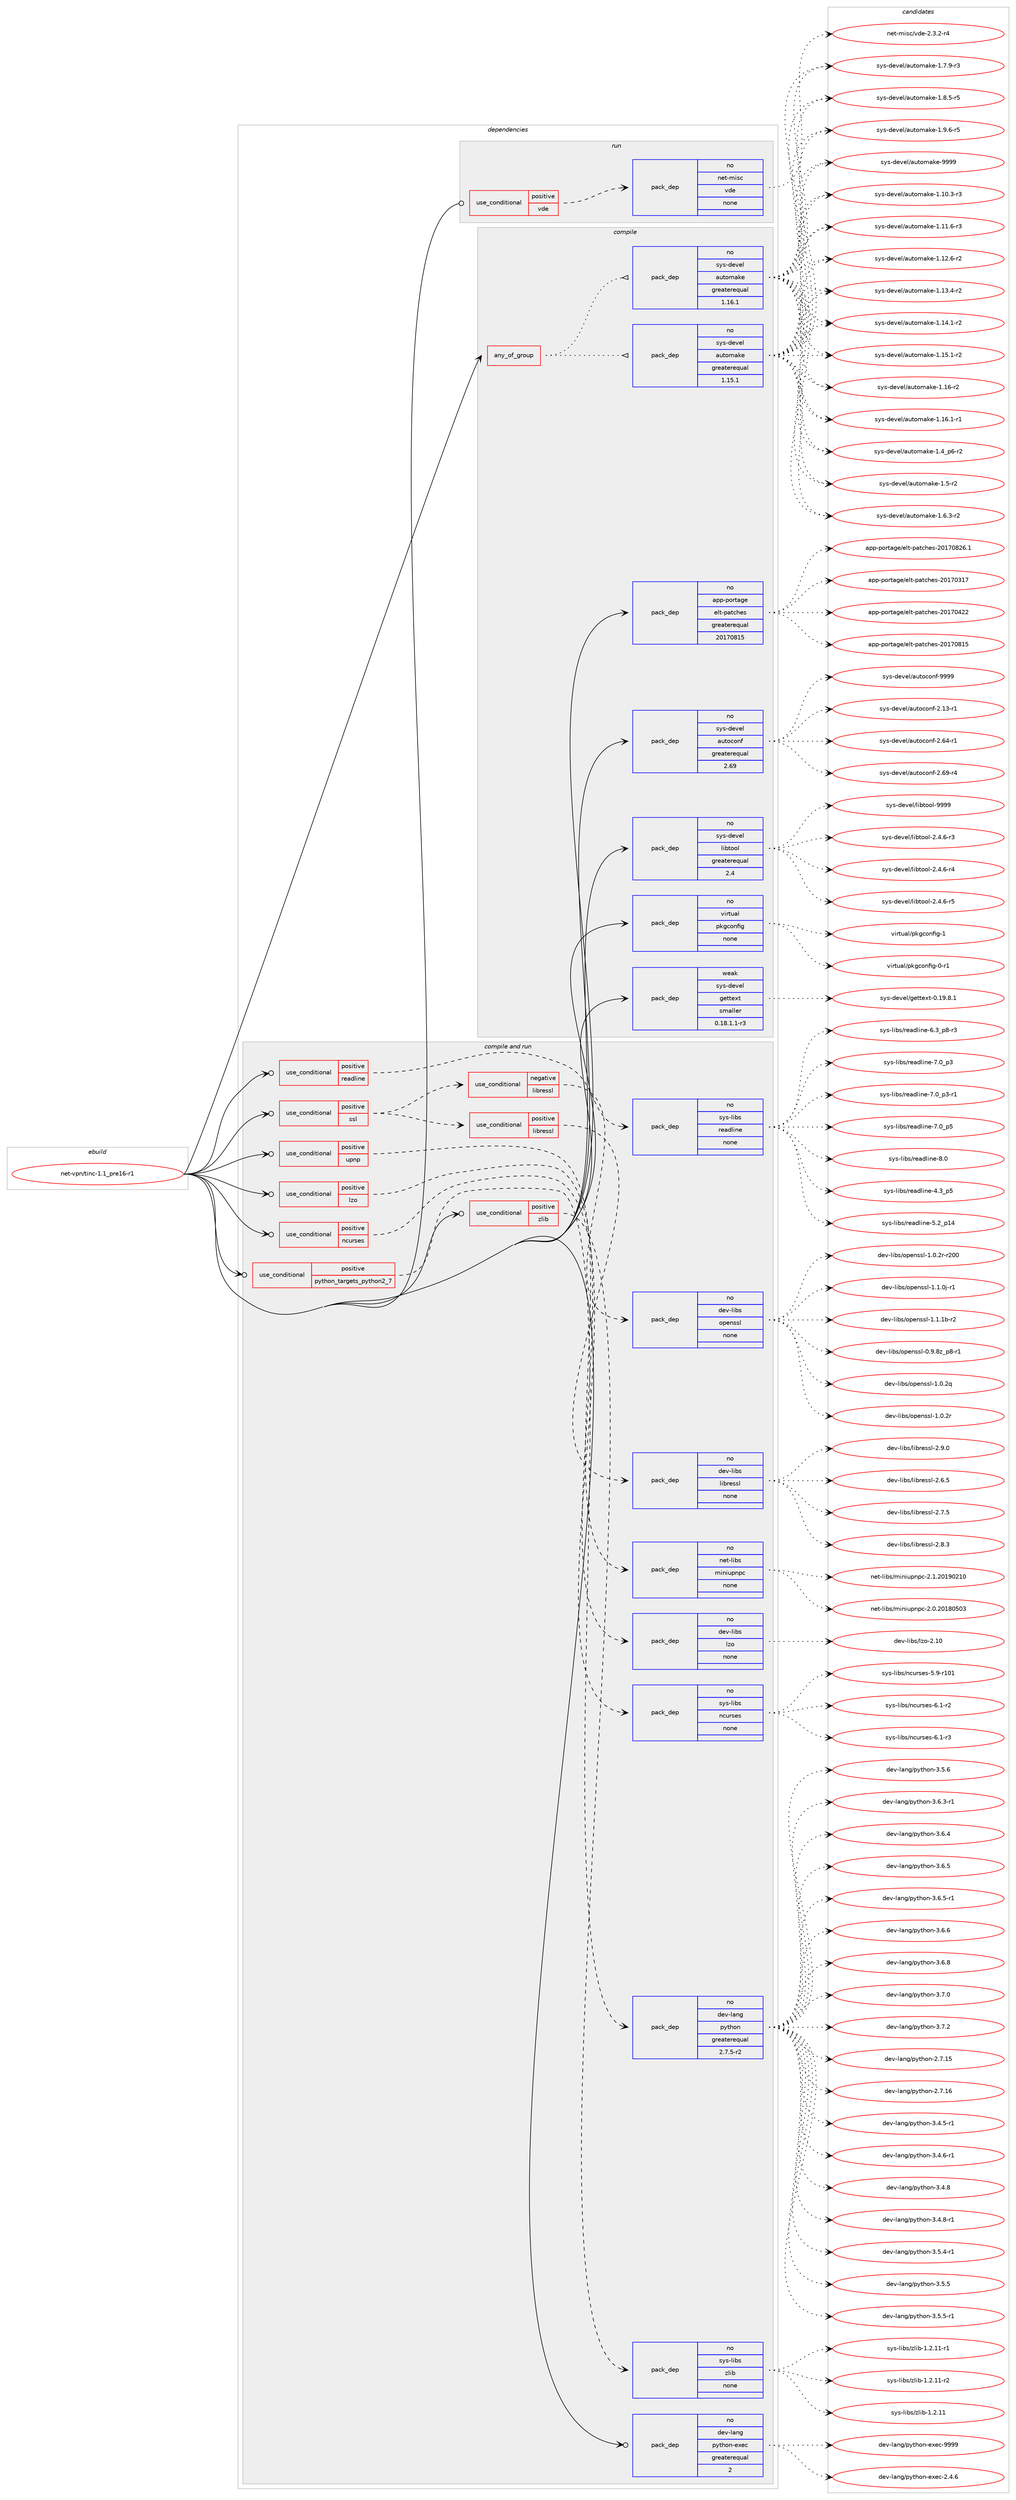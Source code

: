 digraph prolog {

# *************
# Graph options
# *************

newrank=true;
concentrate=true;
compound=true;
graph [rankdir=LR,fontname=Helvetica,fontsize=10,ranksep=1.5];#, ranksep=2.5, nodesep=0.2];
edge  [arrowhead=vee];
node  [fontname=Helvetica,fontsize=10];

# **********
# The ebuild
# **********

subgraph cluster_leftcol {
color=gray;
rank=same;
label=<<i>ebuild</i>>;
id [label="net-vpn/tinc-1.1_pre16-r1", color=red, width=4, href="../net-vpn/tinc-1.1_pre16-r1.svg"];
}

# ****************
# The dependencies
# ****************

subgraph cluster_midcol {
color=gray;
label=<<i>dependencies</i>>;
subgraph cluster_compile {
fillcolor="#eeeeee";
style=filled;
label=<<i>compile</i>>;
subgraph any26641 {
dependency1679288 [label=<<TABLE BORDER="0" CELLBORDER="1" CELLSPACING="0" CELLPADDING="4"><TR><TD CELLPADDING="10">any_of_group</TD></TR></TABLE>>, shape=none, color=red];subgraph pack1200830 {
dependency1679289 [label=<<TABLE BORDER="0" CELLBORDER="1" CELLSPACING="0" CELLPADDING="4" WIDTH="220"><TR><TD ROWSPAN="6" CELLPADDING="30">pack_dep</TD></TR><TR><TD WIDTH="110">no</TD></TR><TR><TD>sys-devel</TD></TR><TR><TD>automake</TD></TR><TR><TD>greaterequal</TD></TR><TR><TD>1.16.1</TD></TR></TABLE>>, shape=none, color=blue];
}
dependency1679288:e -> dependency1679289:w [weight=20,style="dotted",arrowhead="oinv"];
subgraph pack1200831 {
dependency1679290 [label=<<TABLE BORDER="0" CELLBORDER="1" CELLSPACING="0" CELLPADDING="4" WIDTH="220"><TR><TD ROWSPAN="6" CELLPADDING="30">pack_dep</TD></TR><TR><TD WIDTH="110">no</TD></TR><TR><TD>sys-devel</TD></TR><TR><TD>automake</TD></TR><TR><TD>greaterequal</TD></TR><TR><TD>1.15.1</TD></TR></TABLE>>, shape=none, color=blue];
}
dependency1679288:e -> dependency1679290:w [weight=20,style="dotted",arrowhead="oinv"];
}
id:e -> dependency1679288:w [weight=20,style="solid",arrowhead="vee"];
subgraph pack1200832 {
dependency1679291 [label=<<TABLE BORDER="0" CELLBORDER="1" CELLSPACING="0" CELLPADDING="4" WIDTH="220"><TR><TD ROWSPAN="6" CELLPADDING="30">pack_dep</TD></TR><TR><TD WIDTH="110">no</TD></TR><TR><TD>app-portage</TD></TR><TR><TD>elt-patches</TD></TR><TR><TD>greaterequal</TD></TR><TR><TD>20170815</TD></TR></TABLE>>, shape=none, color=blue];
}
id:e -> dependency1679291:w [weight=20,style="solid",arrowhead="vee"];
subgraph pack1200833 {
dependency1679292 [label=<<TABLE BORDER="0" CELLBORDER="1" CELLSPACING="0" CELLPADDING="4" WIDTH="220"><TR><TD ROWSPAN="6" CELLPADDING="30">pack_dep</TD></TR><TR><TD WIDTH="110">no</TD></TR><TR><TD>sys-devel</TD></TR><TR><TD>autoconf</TD></TR><TR><TD>greaterequal</TD></TR><TR><TD>2.69</TD></TR></TABLE>>, shape=none, color=blue];
}
id:e -> dependency1679292:w [weight=20,style="solid",arrowhead="vee"];
subgraph pack1200834 {
dependency1679293 [label=<<TABLE BORDER="0" CELLBORDER="1" CELLSPACING="0" CELLPADDING="4" WIDTH="220"><TR><TD ROWSPAN="6" CELLPADDING="30">pack_dep</TD></TR><TR><TD WIDTH="110">no</TD></TR><TR><TD>sys-devel</TD></TR><TR><TD>libtool</TD></TR><TR><TD>greaterequal</TD></TR><TR><TD>2.4</TD></TR></TABLE>>, shape=none, color=blue];
}
id:e -> dependency1679293:w [weight=20,style="solid",arrowhead="vee"];
subgraph pack1200835 {
dependency1679294 [label=<<TABLE BORDER="0" CELLBORDER="1" CELLSPACING="0" CELLPADDING="4" WIDTH="220"><TR><TD ROWSPAN="6" CELLPADDING="30">pack_dep</TD></TR><TR><TD WIDTH="110">no</TD></TR><TR><TD>virtual</TD></TR><TR><TD>pkgconfig</TD></TR><TR><TD>none</TD></TR><TR><TD></TD></TR></TABLE>>, shape=none, color=blue];
}
id:e -> dependency1679294:w [weight=20,style="solid",arrowhead="vee"];
subgraph pack1200836 {
dependency1679295 [label=<<TABLE BORDER="0" CELLBORDER="1" CELLSPACING="0" CELLPADDING="4" WIDTH="220"><TR><TD ROWSPAN="6" CELLPADDING="30">pack_dep</TD></TR><TR><TD WIDTH="110">weak</TD></TR><TR><TD>sys-devel</TD></TR><TR><TD>gettext</TD></TR><TR><TD>smaller</TD></TR><TR><TD>0.18.1.1-r3</TD></TR></TABLE>>, shape=none, color=blue];
}
id:e -> dependency1679295:w [weight=20,style="solid",arrowhead="vee"];
}
subgraph cluster_compileandrun {
fillcolor="#eeeeee";
style=filled;
label=<<i>compile and run</i>>;
subgraph cond450978 {
dependency1679296 [label=<<TABLE BORDER="0" CELLBORDER="1" CELLSPACING="0" CELLPADDING="4"><TR><TD ROWSPAN="3" CELLPADDING="10">use_conditional</TD></TR><TR><TD>positive</TD></TR><TR><TD>lzo</TD></TR></TABLE>>, shape=none, color=red];
subgraph pack1200837 {
dependency1679297 [label=<<TABLE BORDER="0" CELLBORDER="1" CELLSPACING="0" CELLPADDING="4" WIDTH="220"><TR><TD ROWSPAN="6" CELLPADDING="30">pack_dep</TD></TR><TR><TD WIDTH="110">no</TD></TR><TR><TD>dev-libs</TD></TR><TR><TD>lzo</TD></TR><TR><TD>none</TD></TR><TR><TD></TD></TR></TABLE>>, shape=none, color=blue];
}
dependency1679296:e -> dependency1679297:w [weight=20,style="dashed",arrowhead="vee"];
}
id:e -> dependency1679296:w [weight=20,style="solid",arrowhead="odotvee"];
subgraph cond450979 {
dependency1679298 [label=<<TABLE BORDER="0" CELLBORDER="1" CELLSPACING="0" CELLPADDING="4"><TR><TD ROWSPAN="3" CELLPADDING="10">use_conditional</TD></TR><TR><TD>positive</TD></TR><TR><TD>ncurses</TD></TR></TABLE>>, shape=none, color=red];
subgraph pack1200838 {
dependency1679299 [label=<<TABLE BORDER="0" CELLBORDER="1" CELLSPACING="0" CELLPADDING="4" WIDTH="220"><TR><TD ROWSPAN="6" CELLPADDING="30">pack_dep</TD></TR><TR><TD WIDTH="110">no</TD></TR><TR><TD>sys-libs</TD></TR><TR><TD>ncurses</TD></TR><TR><TD>none</TD></TR><TR><TD></TD></TR></TABLE>>, shape=none, color=blue];
}
dependency1679298:e -> dependency1679299:w [weight=20,style="dashed",arrowhead="vee"];
}
id:e -> dependency1679298:w [weight=20,style="solid",arrowhead="odotvee"];
subgraph cond450980 {
dependency1679300 [label=<<TABLE BORDER="0" CELLBORDER="1" CELLSPACING="0" CELLPADDING="4"><TR><TD ROWSPAN="3" CELLPADDING="10">use_conditional</TD></TR><TR><TD>positive</TD></TR><TR><TD>python_targets_python2_7</TD></TR></TABLE>>, shape=none, color=red];
subgraph pack1200839 {
dependency1679301 [label=<<TABLE BORDER="0" CELLBORDER="1" CELLSPACING="0" CELLPADDING="4" WIDTH="220"><TR><TD ROWSPAN="6" CELLPADDING="30">pack_dep</TD></TR><TR><TD WIDTH="110">no</TD></TR><TR><TD>dev-lang</TD></TR><TR><TD>python</TD></TR><TR><TD>greaterequal</TD></TR><TR><TD>2.7.5-r2</TD></TR></TABLE>>, shape=none, color=blue];
}
dependency1679300:e -> dependency1679301:w [weight=20,style="dashed",arrowhead="vee"];
}
id:e -> dependency1679300:w [weight=20,style="solid",arrowhead="odotvee"];
subgraph cond450981 {
dependency1679302 [label=<<TABLE BORDER="0" CELLBORDER="1" CELLSPACING="0" CELLPADDING="4"><TR><TD ROWSPAN="3" CELLPADDING="10">use_conditional</TD></TR><TR><TD>positive</TD></TR><TR><TD>readline</TD></TR></TABLE>>, shape=none, color=red];
subgraph pack1200840 {
dependency1679303 [label=<<TABLE BORDER="0" CELLBORDER="1" CELLSPACING="0" CELLPADDING="4" WIDTH="220"><TR><TD ROWSPAN="6" CELLPADDING="30">pack_dep</TD></TR><TR><TD WIDTH="110">no</TD></TR><TR><TD>sys-libs</TD></TR><TR><TD>readline</TD></TR><TR><TD>none</TD></TR><TR><TD></TD></TR></TABLE>>, shape=none, color=blue];
}
dependency1679302:e -> dependency1679303:w [weight=20,style="dashed",arrowhead="vee"];
}
id:e -> dependency1679302:w [weight=20,style="solid",arrowhead="odotvee"];
subgraph cond450982 {
dependency1679304 [label=<<TABLE BORDER="0" CELLBORDER="1" CELLSPACING="0" CELLPADDING="4"><TR><TD ROWSPAN="3" CELLPADDING="10">use_conditional</TD></TR><TR><TD>positive</TD></TR><TR><TD>ssl</TD></TR></TABLE>>, shape=none, color=red];
subgraph cond450983 {
dependency1679305 [label=<<TABLE BORDER="0" CELLBORDER="1" CELLSPACING="0" CELLPADDING="4"><TR><TD ROWSPAN="3" CELLPADDING="10">use_conditional</TD></TR><TR><TD>negative</TD></TR><TR><TD>libressl</TD></TR></TABLE>>, shape=none, color=red];
subgraph pack1200841 {
dependency1679306 [label=<<TABLE BORDER="0" CELLBORDER="1" CELLSPACING="0" CELLPADDING="4" WIDTH="220"><TR><TD ROWSPAN="6" CELLPADDING="30">pack_dep</TD></TR><TR><TD WIDTH="110">no</TD></TR><TR><TD>dev-libs</TD></TR><TR><TD>openssl</TD></TR><TR><TD>none</TD></TR><TR><TD></TD></TR></TABLE>>, shape=none, color=blue];
}
dependency1679305:e -> dependency1679306:w [weight=20,style="dashed",arrowhead="vee"];
}
dependency1679304:e -> dependency1679305:w [weight=20,style="dashed",arrowhead="vee"];
subgraph cond450984 {
dependency1679307 [label=<<TABLE BORDER="0" CELLBORDER="1" CELLSPACING="0" CELLPADDING="4"><TR><TD ROWSPAN="3" CELLPADDING="10">use_conditional</TD></TR><TR><TD>positive</TD></TR><TR><TD>libressl</TD></TR></TABLE>>, shape=none, color=red];
subgraph pack1200842 {
dependency1679308 [label=<<TABLE BORDER="0" CELLBORDER="1" CELLSPACING="0" CELLPADDING="4" WIDTH="220"><TR><TD ROWSPAN="6" CELLPADDING="30">pack_dep</TD></TR><TR><TD WIDTH="110">no</TD></TR><TR><TD>dev-libs</TD></TR><TR><TD>libressl</TD></TR><TR><TD>none</TD></TR><TR><TD></TD></TR></TABLE>>, shape=none, color=blue];
}
dependency1679307:e -> dependency1679308:w [weight=20,style="dashed",arrowhead="vee"];
}
dependency1679304:e -> dependency1679307:w [weight=20,style="dashed",arrowhead="vee"];
}
id:e -> dependency1679304:w [weight=20,style="solid",arrowhead="odotvee"];
subgraph cond450985 {
dependency1679309 [label=<<TABLE BORDER="0" CELLBORDER="1" CELLSPACING="0" CELLPADDING="4"><TR><TD ROWSPAN="3" CELLPADDING="10">use_conditional</TD></TR><TR><TD>positive</TD></TR><TR><TD>upnp</TD></TR></TABLE>>, shape=none, color=red];
subgraph pack1200843 {
dependency1679310 [label=<<TABLE BORDER="0" CELLBORDER="1" CELLSPACING="0" CELLPADDING="4" WIDTH="220"><TR><TD ROWSPAN="6" CELLPADDING="30">pack_dep</TD></TR><TR><TD WIDTH="110">no</TD></TR><TR><TD>net-libs</TD></TR><TR><TD>miniupnpc</TD></TR><TR><TD>none</TD></TR><TR><TD></TD></TR></TABLE>>, shape=none, color=blue];
}
dependency1679309:e -> dependency1679310:w [weight=20,style="dashed",arrowhead="vee"];
}
id:e -> dependency1679309:w [weight=20,style="solid",arrowhead="odotvee"];
subgraph cond450986 {
dependency1679311 [label=<<TABLE BORDER="0" CELLBORDER="1" CELLSPACING="0" CELLPADDING="4"><TR><TD ROWSPAN="3" CELLPADDING="10">use_conditional</TD></TR><TR><TD>positive</TD></TR><TR><TD>zlib</TD></TR></TABLE>>, shape=none, color=red];
subgraph pack1200844 {
dependency1679312 [label=<<TABLE BORDER="0" CELLBORDER="1" CELLSPACING="0" CELLPADDING="4" WIDTH="220"><TR><TD ROWSPAN="6" CELLPADDING="30">pack_dep</TD></TR><TR><TD WIDTH="110">no</TD></TR><TR><TD>sys-libs</TD></TR><TR><TD>zlib</TD></TR><TR><TD>none</TD></TR><TR><TD></TD></TR></TABLE>>, shape=none, color=blue];
}
dependency1679311:e -> dependency1679312:w [weight=20,style="dashed",arrowhead="vee"];
}
id:e -> dependency1679311:w [weight=20,style="solid",arrowhead="odotvee"];
subgraph pack1200845 {
dependency1679313 [label=<<TABLE BORDER="0" CELLBORDER="1" CELLSPACING="0" CELLPADDING="4" WIDTH="220"><TR><TD ROWSPAN="6" CELLPADDING="30">pack_dep</TD></TR><TR><TD WIDTH="110">no</TD></TR><TR><TD>dev-lang</TD></TR><TR><TD>python-exec</TD></TR><TR><TD>greaterequal</TD></TR><TR><TD>2</TD></TR></TABLE>>, shape=none, color=blue];
}
id:e -> dependency1679313:w [weight=20,style="solid",arrowhead="odotvee"];
}
subgraph cluster_run {
fillcolor="#eeeeee";
style=filled;
label=<<i>run</i>>;
subgraph cond450987 {
dependency1679314 [label=<<TABLE BORDER="0" CELLBORDER="1" CELLSPACING="0" CELLPADDING="4"><TR><TD ROWSPAN="3" CELLPADDING="10">use_conditional</TD></TR><TR><TD>positive</TD></TR><TR><TD>vde</TD></TR></TABLE>>, shape=none, color=red];
subgraph pack1200846 {
dependency1679315 [label=<<TABLE BORDER="0" CELLBORDER="1" CELLSPACING="0" CELLPADDING="4" WIDTH="220"><TR><TD ROWSPAN="6" CELLPADDING="30">pack_dep</TD></TR><TR><TD WIDTH="110">no</TD></TR><TR><TD>net-misc</TD></TR><TR><TD>vde</TD></TR><TR><TD>none</TD></TR><TR><TD></TD></TR></TABLE>>, shape=none, color=blue];
}
dependency1679314:e -> dependency1679315:w [weight=20,style="dashed",arrowhead="vee"];
}
id:e -> dependency1679314:w [weight=20,style="solid",arrowhead="odot"];
}
}

# **************
# The candidates
# **************

subgraph cluster_choices {
rank=same;
color=gray;
label=<<i>candidates</i>>;

subgraph choice1200830 {
color=black;
nodesep=1;
choice11512111545100101118101108479711711611110997107101454946494846514511451 [label="sys-devel/automake-1.10.3-r3", color=red, width=4,href="../sys-devel/automake-1.10.3-r3.svg"];
choice11512111545100101118101108479711711611110997107101454946494946544511451 [label="sys-devel/automake-1.11.6-r3", color=red, width=4,href="../sys-devel/automake-1.11.6-r3.svg"];
choice11512111545100101118101108479711711611110997107101454946495046544511450 [label="sys-devel/automake-1.12.6-r2", color=red, width=4,href="../sys-devel/automake-1.12.6-r2.svg"];
choice11512111545100101118101108479711711611110997107101454946495146524511450 [label="sys-devel/automake-1.13.4-r2", color=red, width=4,href="../sys-devel/automake-1.13.4-r2.svg"];
choice11512111545100101118101108479711711611110997107101454946495246494511450 [label="sys-devel/automake-1.14.1-r2", color=red, width=4,href="../sys-devel/automake-1.14.1-r2.svg"];
choice11512111545100101118101108479711711611110997107101454946495346494511450 [label="sys-devel/automake-1.15.1-r2", color=red, width=4,href="../sys-devel/automake-1.15.1-r2.svg"];
choice1151211154510010111810110847971171161111099710710145494649544511450 [label="sys-devel/automake-1.16-r2", color=red, width=4,href="../sys-devel/automake-1.16-r2.svg"];
choice11512111545100101118101108479711711611110997107101454946495446494511449 [label="sys-devel/automake-1.16.1-r1", color=red, width=4,href="../sys-devel/automake-1.16.1-r1.svg"];
choice115121115451001011181011084797117116111109971071014549465295112544511450 [label="sys-devel/automake-1.4_p6-r2", color=red, width=4,href="../sys-devel/automake-1.4_p6-r2.svg"];
choice11512111545100101118101108479711711611110997107101454946534511450 [label="sys-devel/automake-1.5-r2", color=red, width=4,href="../sys-devel/automake-1.5-r2.svg"];
choice115121115451001011181011084797117116111109971071014549465446514511450 [label="sys-devel/automake-1.6.3-r2", color=red, width=4,href="../sys-devel/automake-1.6.3-r2.svg"];
choice115121115451001011181011084797117116111109971071014549465546574511451 [label="sys-devel/automake-1.7.9-r3", color=red, width=4,href="../sys-devel/automake-1.7.9-r3.svg"];
choice115121115451001011181011084797117116111109971071014549465646534511453 [label="sys-devel/automake-1.8.5-r5", color=red, width=4,href="../sys-devel/automake-1.8.5-r5.svg"];
choice115121115451001011181011084797117116111109971071014549465746544511453 [label="sys-devel/automake-1.9.6-r5", color=red, width=4,href="../sys-devel/automake-1.9.6-r5.svg"];
choice115121115451001011181011084797117116111109971071014557575757 [label="sys-devel/automake-9999", color=red, width=4,href="../sys-devel/automake-9999.svg"];
dependency1679289:e -> choice11512111545100101118101108479711711611110997107101454946494846514511451:w [style=dotted,weight="100"];
dependency1679289:e -> choice11512111545100101118101108479711711611110997107101454946494946544511451:w [style=dotted,weight="100"];
dependency1679289:e -> choice11512111545100101118101108479711711611110997107101454946495046544511450:w [style=dotted,weight="100"];
dependency1679289:e -> choice11512111545100101118101108479711711611110997107101454946495146524511450:w [style=dotted,weight="100"];
dependency1679289:e -> choice11512111545100101118101108479711711611110997107101454946495246494511450:w [style=dotted,weight="100"];
dependency1679289:e -> choice11512111545100101118101108479711711611110997107101454946495346494511450:w [style=dotted,weight="100"];
dependency1679289:e -> choice1151211154510010111810110847971171161111099710710145494649544511450:w [style=dotted,weight="100"];
dependency1679289:e -> choice11512111545100101118101108479711711611110997107101454946495446494511449:w [style=dotted,weight="100"];
dependency1679289:e -> choice115121115451001011181011084797117116111109971071014549465295112544511450:w [style=dotted,weight="100"];
dependency1679289:e -> choice11512111545100101118101108479711711611110997107101454946534511450:w [style=dotted,weight="100"];
dependency1679289:e -> choice115121115451001011181011084797117116111109971071014549465446514511450:w [style=dotted,weight="100"];
dependency1679289:e -> choice115121115451001011181011084797117116111109971071014549465546574511451:w [style=dotted,weight="100"];
dependency1679289:e -> choice115121115451001011181011084797117116111109971071014549465646534511453:w [style=dotted,weight="100"];
dependency1679289:e -> choice115121115451001011181011084797117116111109971071014549465746544511453:w [style=dotted,weight="100"];
dependency1679289:e -> choice115121115451001011181011084797117116111109971071014557575757:w [style=dotted,weight="100"];
}
subgraph choice1200831 {
color=black;
nodesep=1;
choice11512111545100101118101108479711711611110997107101454946494846514511451 [label="sys-devel/automake-1.10.3-r3", color=red, width=4,href="../sys-devel/automake-1.10.3-r3.svg"];
choice11512111545100101118101108479711711611110997107101454946494946544511451 [label="sys-devel/automake-1.11.6-r3", color=red, width=4,href="../sys-devel/automake-1.11.6-r3.svg"];
choice11512111545100101118101108479711711611110997107101454946495046544511450 [label="sys-devel/automake-1.12.6-r2", color=red, width=4,href="../sys-devel/automake-1.12.6-r2.svg"];
choice11512111545100101118101108479711711611110997107101454946495146524511450 [label="sys-devel/automake-1.13.4-r2", color=red, width=4,href="../sys-devel/automake-1.13.4-r2.svg"];
choice11512111545100101118101108479711711611110997107101454946495246494511450 [label="sys-devel/automake-1.14.1-r2", color=red, width=4,href="../sys-devel/automake-1.14.1-r2.svg"];
choice11512111545100101118101108479711711611110997107101454946495346494511450 [label="sys-devel/automake-1.15.1-r2", color=red, width=4,href="../sys-devel/automake-1.15.1-r2.svg"];
choice1151211154510010111810110847971171161111099710710145494649544511450 [label="sys-devel/automake-1.16-r2", color=red, width=4,href="../sys-devel/automake-1.16-r2.svg"];
choice11512111545100101118101108479711711611110997107101454946495446494511449 [label="sys-devel/automake-1.16.1-r1", color=red, width=4,href="../sys-devel/automake-1.16.1-r1.svg"];
choice115121115451001011181011084797117116111109971071014549465295112544511450 [label="sys-devel/automake-1.4_p6-r2", color=red, width=4,href="../sys-devel/automake-1.4_p6-r2.svg"];
choice11512111545100101118101108479711711611110997107101454946534511450 [label="sys-devel/automake-1.5-r2", color=red, width=4,href="../sys-devel/automake-1.5-r2.svg"];
choice115121115451001011181011084797117116111109971071014549465446514511450 [label="sys-devel/automake-1.6.3-r2", color=red, width=4,href="../sys-devel/automake-1.6.3-r2.svg"];
choice115121115451001011181011084797117116111109971071014549465546574511451 [label="sys-devel/automake-1.7.9-r3", color=red, width=4,href="../sys-devel/automake-1.7.9-r3.svg"];
choice115121115451001011181011084797117116111109971071014549465646534511453 [label="sys-devel/automake-1.8.5-r5", color=red, width=4,href="../sys-devel/automake-1.8.5-r5.svg"];
choice115121115451001011181011084797117116111109971071014549465746544511453 [label="sys-devel/automake-1.9.6-r5", color=red, width=4,href="../sys-devel/automake-1.9.6-r5.svg"];
choice115121115451001011181011084797117116111109971071014557575757 [label="sys-devel/automake-9999", color=red, width=4,href="../sys-devel/automake-9999.svg"];
dependency1679290:e -> choice11512111545100101118101108479711711611110997107101454946494846514511451:w [style=dotted,weight="100"];
dependency1679290:e -> choice11512111545100101118101108479711711611110997107101454946494946544511451:w [style=dotted,weight="100"];
dependency1679290:e -> choice11512111545100101118101108479711711611110997107101454946495046544511450:w [style=dotted,weight="100"];
dependency1679290:e -> choice11512111545100101118101108479711711611110997107101454946495146524511450:w [style=dotted,weight="100"];
dependency1679290:e -> choice11512111545100101118101108479711711611110997107101454946495246494511450:w [style=dotted,weight="100"];
dependency1679290:e -> choice11512111545100101118101108479711711611110997107101454946495346494511450:w [style=dotted,weight="100"];
dependency1679290:e -> choice1151211154510010111810110847971171161111099710710145494649544511450:w [style=dotted,weight="100"];
dependency1679290:e -> choice11512111545100101118101108479711711611110997107101454946495446494511449:w [style=dotted,weight="100"];
dependency1679290:e -> choice115121115451001011181011084797117116111109971071014549465295112544511450:w [style=dotted,weight="100"];
dependency1679290:e -> choice11512111545100101118101108479711711611110997107101454946534511450:w [style=dotted,weight="100"];
dependency1679290:e -> choice115121115451001011181011084797117116111109971071014549465446514511450:w [style=dotted,weight="100"];
dependency1679290:e -> choice115121115451001011181011084797117116111109971071014549465546574511451:w [style=dotted,weight="100"];
dependency1679290:e -> choice115121115451001011181011084797117116111109971071014549465646534511453:w [style=dotted,weight="100"];
dependency1679290:e -> choice115121115451001011181011084797117116111109971071014549465746544511453:w [style=dotted,weight="100"];
dependency1679290:e -> choice115121115451001011181011084797117116111109971071014557575757:w [style=dotted,weight="100"];
}
subgraph choice1200832 {
color=black;
nodesep=1;
choice97112112451121111141169710310147101108116451129711699104101115455048495548514955 [label="app-portage/elt-patches-20170317", color=red, width=4,href="../app-portage/elt-patches-20170317.svg"];
choice97112112451121111141169710310147101108116451129711699104101115455048495548525050 [label="app-portage/elt-patches-20170422", color=red, width=4,href="../app-portage/elt-patches-20170422.svg"];
choice97112112451121111141169710310147101108116451129711699104101115455048495548564953 [label="app-portage/elt-patches-20170815", color=red, width=4,href="../app-portage/elt-patches-20170815.svg"];
choice971121124511211111411697103101471011081164511297116991041011154550484955485650544649 [label="app-portage/elt-patches-20170826.1", color=red, width=4,href="../app-portage/elt-patches-20170826.1.svg"];
dependency1679291:e -> choice97112112451121111141169710310147101108116451129711699104101115455048495548514955:w [style=dotted,weight="100"];
dependency1679291:e -> choice97112112451121111141169710310147101108116451129711699104101115455048495548525050:w [style=dotted,weight="100"];
dependency1679291:e -> choice97112112451121111141169710310147101108116451129711699104101115455048495548564953:w [style=dotted,weight="100"];
dependency1679291:e -> choice971121124511211111411697103101471011081164511297116991041011154550484955485650544649:w [style=dotted,weight="100"];
}
subgraph choice1200833 {
color=black;
nodesep=1;
choice1151211154510010111810110847971171161119911111010245504649514511449 [label="sys-devel/autoconf-2.13-r1", color=red, width=4,href="../sys-devel/autoconf-2.13-r1.svg"];
choice1151211154510010111810110847971171161119911111010245504654524511449 [label="sys-devel/autoconf-2.64-r1", color=red, width=4,href="../sys-devel/autoconf-2.64-r1.svg"];
choice1151211154510010111810110847971171161119911111010245504654574511452 [label="sys-devel/autoconf-2.69-r4", color=red, width=4,href="../sys-devel/autoconf-2.69-r4.svg"];
choice115121115451001011181011084797117116111991111101024557575757 [label="sys-devel/autoconf-9999", color=red, width=4,href="../sys-devel/autoconf-9999.svg"];
dependency1679292:e -> choice1151211154510010111810110847971171161119911111010245504649514511449:w [style=dotted,weight="100"];
dependency1679292:e -> choice1151211154510010111810110847971171161119911111010245504654524511449:w [style=dotted,weight="100"];
dependency1679292:e -> choice1151211154510010111810110847971171161119911111010245504654574511452:w [style=dotted,weight="100"];
dependency1679292:e -> choice115121115451001011181011084797117116111991111101024557575757:w [style=dotted,weight="100"];
}
subgraph choice1200834 {
color=black;
nodesep=1;
choice1151211154510010111810110847108105981161111111084550465246544511451 [label="sys-devel/libtool-2.4.6-r3", color=red, width=4,href="../sys-devel/libtool-2.4.6-r3.svg"];
choice1151211154510010111810110847108105981161111111084550465246544511452 [label="sys-devel/libtool-2.4.6-r4", color=red, width=4,href="../sys-devel/libtool-2.4.6-r4.svg"];
choice1151211154510010111810110847108105981161111111084550465246544511453 [label="sys-devel/libtool-2.4.6-r5", color=red, width=4,href="../sys-devel/libtool-2.4.6-r5.svg"];
choice1151211154510010111810110847108105981161111111084557575757 [label="sys-devel/libtool-9999", color=red, width=4,href="../sys-devel/libtool-9999.svg"];
dependency1679293:e -> choice1151211154510010111810110847108105981161111111084550465246544511451:w [style=dotted,weight="100"];
dependency1679293:e -> choice1151211154510010111810110847108105981161111111084550465246544511452:w [style=dotted,weight="100"];
dependency1679293:e -> choice1151211154510010111810110847108105981161111111084550465246544511453:w [style=dotted,weight="100"];
dependency1679293:e -> choice1151211154510010111810110847108105981161111111084557575757:w [style=dotted,weight="100"];
}
subgraph choice1200835 {
color=black;
nodesep=1;
choice11810511411611797108471121071039911111010210510345484511449 [label="virtual/pkgconfig-0-r1", color=red, width=4,href="../virtual/pkgconfig-0-r1.svg"];
choice1181051141161179710847112107103991111101021051034549 [label="virtual/pkgconfig-1", color=red, width=4,href="../virtual/pkgconfig-1.svg"];
dependency1679294:e -> choice11810511411611797108471121071039911111010210510345484511449:w [style=dotted,weight="100"];
dependency1679294:e -> choice1181051141161179710847112107103991111101021051034549:w [style=dotted,weight="100"];
}
subgraph choice1200836 {
color=black;
nodesep=1;
choice1151211154510010111810110847103101116116101120116454846495746564649 [label="sys-devel/gettext-0.19.8.1", color=red, width=4,href="../sys-devel/gettext-0.19.8.1.svg"];
dependency1679295:e -> choice1151211154510010111810110847103101116116101120116454846495746564649:w [style=dotted,weight="100"];
}
subgraph choice1200837 {
color=black;
nodesep=1;
choice1001011184510810598115471081221114550464948 [label="dev-libs/lzo-2.10", color=red, width=4,href="../dev-libs/lzo-2.10.svg"];
dependency1679297:e -> choice1001011184510810598115471081221114550464948:w [style=dotted,weight="100"];
}
subgraph choice1200838 {
color=black;
nodesep=1;
choice115121115451081059811547110991171141151011154553465745114494849 [label="sys-libs/ncurses-5.9-r101", color=red, width=4,href="../sys-libs/ncurses-5.9-r101.svg"];
choice11512111545108105981154711099117114115101115455446494511450 [label="sys-libs/ncurses-6.1-r2", color=red, width=4,href="../sys-libs/ncurses-6.1-r2.svg"];
choice11512111545108105981154711099117114115101115455446494511451 [label="sys-libs/ncurses-6.1-r3", color=red, width=4,href="../sys-libs/ncurses-6.1-r3.svg"];
dependency1679299:e -> choice115121115451081059811547110991171141151011154553465745114494849:w [style=dotted,weight="100"];
dependency1679299:e -> choice11512111545108105981154711099117114115101115455446494511450:w [style=dotted,weight="100"];
dependency1679299:e -> choice11512111545108105981154711099117114115101115455446494511451:w [style=dotted,weight="100"];
}
subgraph choice1200839 {
color=black;
nodesep=1;
choice10010111845108971101034711212111610411111045504655464953 [label="dev-lang/python-2.7.15", color=red, width=4,href="../dev-lang/python-2.7.15.svg"];
choice10010111845108971101034711212111610411111045504655464954 [label="dev-lang/python-2.7.16", color=red, width=4,href="../dev-lang/python-2.7.16.svg"];
choice1001011184510897110103471121211161041111104551465246534511449 [label="dev-lang/python-3.4.5-r1", color=red, width=4,href="../dev-lang/python-3.4.5-r1.svg"];
choice1001011184510897110103471121211161041111104551465246544511449 [label="dev-lang/python-3.4.6-r1", color=red, width=4,href="../dev-lang/python-3.4.6-r1.svg"];
choice100101118451089711010347112121116104111110455146524656 [label="dev-lang/python-3.4.8", color=red, width=4,href="../dev-lang/python-3.4.8.svg"];
choice1001011184510897110103471121211161041111104551465246564511449 [label="dev-lang/python-3.4.8-r1", color=red, width=4,href="../dev-lang/python-3.4.8-r1.svg"];
choice1001011184510897110103471121211161041111104551465346524511449 [label="dev-lang/python-3.5.4-r1", color=red, width=4,href="../dev-lang/python-3.5.4-r1.svg"];
choice100101118451089711010347112121116104111110455146534653 [label="dev-lang/python-3.5.5", color=red, width=4,href="../dev-lang/python-3.5.5.svg"];
choice1001011184510897110103471121211161041111104551465346534511449 [label="dev-lang/python-3.5.5-r1", color=red, width=4,href="../dev-lang/python-3.5.5-r1.svg"];
choice100101118451089711010347112121116104111110455146534654 [label="dev-lang/python-3.5.6", color=red, width=4,href="../dev-lang/python-3.5.6.svg"];
choice1001011184510897110103471121211161041111104551465446514511449 [label="dev-lang/python-3.6.3-r1", color=red, width=4,href="../dev-lang/python-3.6.3-r1.svg"];
choice100101118451089711010347112121116104111110455146544652 [label="dev-lang/python-3.6.4", color=red, width=4,href="../dev-lang/python-3.6.4.svg"];
choice100101118451089711010347112121116104111110455146544653 [label="dev-lang/python-3.6.5", color=red, width=4,href="../dev-lang/python-3.6.5.svg"];
choice1001011184510897110103471121211161041111104551465446534511449 [label="dev-lang/python-3.6.5-r1", color=red, width=4,href="../dev-lang/python-3.6.5-r1.svg"];
choice100101118451089711010347112121116104111110455146544654 [label="dev-lang/python-3.6.6", color=red, width=4,href="../dev-lang/python-3.6.6.svg"];
choice100101118451089711010347112121116104111110455146544656 [label="dev-lang/python-3.6.8", color=red, width=4,href="../dev-lang/python-3.6.8.svg"];
choice100101118451089711010347112121116104111110455146554648 [label="dev-lang/python-3.7.0", color=red, width=4,href="../dev-lang/python-3.7.0.svg"];
choice100101118451089711010347112121116104111110455146554650 [label="dev-lang/python-3.7.2", color=red, width=4,href="../dev-lang/python-3.7.2.svg"];
dependency1679301:e -> choice10010111845108971101034711212111610411111045504655464953:w [style=dotted,weight="100"];
dependency1679301:e -> choice10010111845108971101034711212111610411111045504655464954:w [style=dotted,weight="100"];
dependency1679301:e -> choice1001011184510897110103471121211161041111104551465246534511449:w [style=dotted,weight="100"];
dependency1679301:e -> choice1001011184510897110103471121211161041111104551465246544511449:w [style=dotted,weight="100"];
dependency1679301:e -> choice100101118451089711010347112121116104111110455146524656:w [style=dotted,weight="100"];
dependency1679301:e -> choice1001011184510897110103471121211161041111104551465246564511449:w [style=dotted,weight="100"];
dependency1679301:e -> choice1001011184510897110103471121211161041111104551465346524511449:w [style=dotted,weight="100"];
dependency1679301:e -> choice100101118451089711010347112121116104111110455146534653:w [style=dotted,weight="100"];
dependency1679301:e -> choice1001011184510897110103471121211161041111104551465346534511449:w [style=dotted,weight="100"];
dependency1679301:e -> choice100101118451089711010347112121116104111110455146534654:w [style=dotted,weight="100"];
dependency1679301:e -> choice1001011184510897110103471121211161041111104551465446514511449:w [style=dotted,weight="100"];
dependency1679301:e -> choice100101118451089711010347112121116104111110455146544652:w [style=dotted,weight="100"];
dependency1679301:e -> choice100101118451089711010347112121116104111110455146544653:w [style=dotted,weight="100"];
dependency1679301:e -> choice1001011184510897110103471121211161041111104551465446534511449:w [style=dotted,weight="100"];
dependency1679301:e -> choice100101118451089711010347112121116104111110455146544654:w [style=dotted,weight="100"];
dependency1679301:e -> choice100101118451089711010347112121116104111110455146544656:w [style=dotted,weight="100"];
dependency1679301:e -> choice100101118451089711010347112121116104111110455146554648:w [style=dotted,weight="100"];
dependency1679301:e -> choice100101118451089711010347112121116104111110455146554650:w [style=dotted,weight="100"];
}
subgraph choice1200840 {
color=black;
nodesep=1;
choice11512111545108105981154711410197100108105110101455246519511253 [label="sys-libs/readline-4.3_p5", color=red, width=4,href="../sys-libs/readline-4.3_p5.svg"];
choice1151211154510810598115471141019710010810511010145534650951124952 [label="sys-libs/readline-5.2_p14", color=red, width=4,href="../sys-libs/readline-5.2_p14.svg"];
choice115121115451081059811547114101971001081051101014554465195112564511451 [label="sys-libs/readline-6.3_p8-r3", color=red, width=4,href="../sys-libs/readline-6.3_p8-r3.svg"];
choice11512111545108105981154711410197100108105110101455546489511251 [label="sys-libs/readline-7.0_p3", color=red, width=4,href="../sys-libs/readline-7.0_p3.svg"];
choice115121115451081059811547114101971001081051101014555464895112514511449 [label="sys-libs/readline-7.0_p3-r1", color=red, width=4,href="../sys-libs/readline-7.0_p3-r1.svg"];
choice11512111545108105981154711410197100108105110101455546489511253 [label="sys-libs/readline-7.0_p5", color=red, width=4,href="../sys-libs/readline-7.0_p5.svg"];
choice1151211154510810598115471141019710010810511010145564648 [label="sys-libs/readline-8.0", color=red, width=4,href="../sys-libs/readline-8.0.svg"];
dependency1679303:e -> choice11512111545108105981154711410197100108105110101455246519511253:w [style=dotted,weight="100"];
dependency1679303:e -> choice1151211154510810598115471141019710010810511010145534650951124952:w [style=dotted,weight="100"];
dependency1679303:e -> choice115121115451081059811547114101971001081051101014554465195112564511451:w [style=dotted,weight="100"];
dependency1679303:e -> choice11512111545108105981154711410197100108105110101455546489511251:w [style=dotted,weight="100"];
dependency1679303:e -> choice115121115451081059811547114101971001081051101014555464895112514511449:w [style=dotted,weight="100"];
dependency1679303:e -> choice11512111545108105981154711410197100108105110101455546489511253:w [style=dotted,weight="100"];
dependency1679303:e -> choice1151211154510810598115471141019710010810511010145564648:w [style=dotted,weight="100"];
}
subgraph choice1200841 {
color=black;
nodesep=1;
choice10010111845108105981154711111210111011511510845484657465612295112564511449 [label="dev-libs/openssl-0.9.8z_p8-r1", color=red, width=4,href="../dev-libs/openssl-0.9.8z_p8-r1.svg"];
choice100101118451081059811547111112101110115115108454946484650113 [label="dev-libs/openssl-1.0.2q", color=red, width=4,href="../dev-libs/openssl-1.0.2q.svg"];
choice100101118451081059811547111112101110115115108454946484650114 [label="dev-libs/openssl-1.0.2r", color=red, width=4,href="../dev-libs/openssl-1.0.2r.svg"];
choice10010111845108105981154711111210111011511510845494648465011445114504848 [label="dev-libs/openssl-1.0.2r-r200", color=red, width=4,href="../dev-libs/openssl-1.0.2r-r200.svg"];
choice1001011184510810598115471111121011101151151084549464946481064511449 [label="dev-libs/openssl-1.1.0j-r1", color=red, width=4,href="../dev-libs/openssl-1.1.0j-r1.svg"];
choice100101118451081059811547111112101110115115108454946494649984511450 [label="dev-libs/openssl-1.1.1b-r2", color=red, width=4,href="../dev-libs/openssl-1.1.1b-r2.svg"];
dependency1679306:e -> choice10010111845108105981154711111210111011511510845484657465612295112564511449:w [style=dotted,weight="100"];
dependency1679306:e -> choice100101118451081059811547111112101110115115108454946484650113:w [style=dotted,weight="100"];
dependency1679306:e -> choice100101118451081059811547111112101110115115108454946484650114:w [style=dotted,weight="100"];
dependency1679306:e -> choice10010111845108105981154711111210111011511510845494648465011445114504848:w [style=dotted,weight="100"];
dependency1679306:e -> choice1001011184510810598115471111121011101151151084549464946481064511449:w [style=dotted,weight="100"];
dependency1679306:e -> choice100101118451081059811547111112101110115115108454946494649984511450:w [style=dotted,weight="100"];
}
subgraph choice1200842 {
color=black;
nodesep=1;
choice10010111845108105981154710810598114101115115108455046544653 [label="dev-libs/libressl-2.6.5", color=red, width=4,href="../dev-libs/libressl-2.6.5.svg"];
choice10010111845108105981154710810598114101115115108455046554653 [label="dev-libs/libressl-2.7.5", color=red, width=4,href="../dev-libs/libressl-2.7.5.svg"];
choice10010111845108105981154710810598114101115115108455046564651 [label="dev-libs/libressl-2.8.3", color=red, width=4,href="../dev-libs/libressl-2.8.3.svg"];
choice10010111845108105981154710810598114101115115108455046574648 [label="dev-libs/libressl-2.9.0", color=red, width=4,href="../dev-libs/libressl-2.9.0.svg"];
dependency1679308:e -> choice10010111845108105981154710810598114101115115108455046544653:w [style=dotted,weight="100"];
dependency1679308:e -> choice10010111845108105981154710810598114101115115108455046554653:w [style=dotted,weight="100"];
dependency1679308:e -> choice10010111845108105981154710810598114101115115108455046564651:w [style=dotted,weight="100"];
dependency1679308:e -> choice10010111845108105981154710810598114101115115108455046574648:w [style=dotted,weight="100"];
}
subgraph choice1200843 {
color=black;
nodesep=1;
choice1101011164510810598115471091051101051171121101129945504648465048495648534851 [label="net-libs/miniupnpc-2.0.20180503", color=red, width=4,href="../net-libs/miniupnpc-2.0.20180503.svg"];
choice1101011164510810598115471091051101051171121101129945504649465048495748504948 [label="net-libs/miniupnpc-2.1.20190210", color=red, width=4,href="../net-libs/miniupnpc-2.1.20190210.svg"];
dependency1679310:e -> choice1101011164510810598115471091051101051171121101129945504648465048495648534851:w [style=dotted,weight="100"];
dependency1679310:e -> choice1101011164510810598115471091051101051171121101129945504649465048495748504948:w [style=dotted,weight="100"];
}
subgraph choice1200844 {
color=black;
nodesep=1;
choice1151211154510810598115471221081059845494650464949 [label="sys-libs/zlib-1.2.11", color=red, width=4,href="../sys-libs/zlib-1.2.11.svg"];
choice11512111545108105981154712210810598454946504649494511449 [label="sys-libs/zlib-1.2.11-r1", color=red, width=4,href="../sys-libs/zlib-1.2.11-r1.svg"];
choice11512111545108105981154712210810598454946504649494511450 [label="sys-libs/zlib-1.2.11-r2", color=red, width=4,href="../sys-libs/zlib-1.2.11-r2.svg"];
dependency1679312:e -> choice1151211154510810598115471221081059845494650464949:w [style=dotted,weight="100"];
dependency1679312:e -> choice11512111545108105981154712210810598454946504649494511449:w [style=dotted,weight="100"];
dependency1679312:e -> choice11512111545108105981154712210810598454946504649494511450:w [style=dotted,weight="100"];
}
subgraph choice1200845 {
color=black;
nodesep=1;
choice1001011184510897110103471121211161041111104510112010199455046524654 [label="dev-lang/python-exec-2.4.6", color=red, width=4,href="../dev-lang/python-exec-2.4.6.svg"];
choice10010111845108971101034711212111610411111045101120101994557575757 [label="dev-lang/python-exec-9999", color=red, width=4,href="../dev-lang/python-exec-9999.svg"];
dependency1679313:e -> choice1001011184510897110103471121211161041111104510112010199455046524654:w [style=dotted,weight="100"];
dependency1679313:e -> choice10010111845108971101034711212111610411111045101120101994557575757:w [style=dotted,weight="100"];
}
subgraph choice1200846 {
color=black;
nodesep=1;
choice1101011164510910511599471181001014550465146504511452 [label="net-misc/vde-2.3.2-r4", color=red, width=4,href="../net-misc/vde-2.3.2-r4.svg"];
dependency1679315:e -> choice1101011164510910511599471181001014550465146504511452:w [style=dotted,weight="100"];
}
}

}

